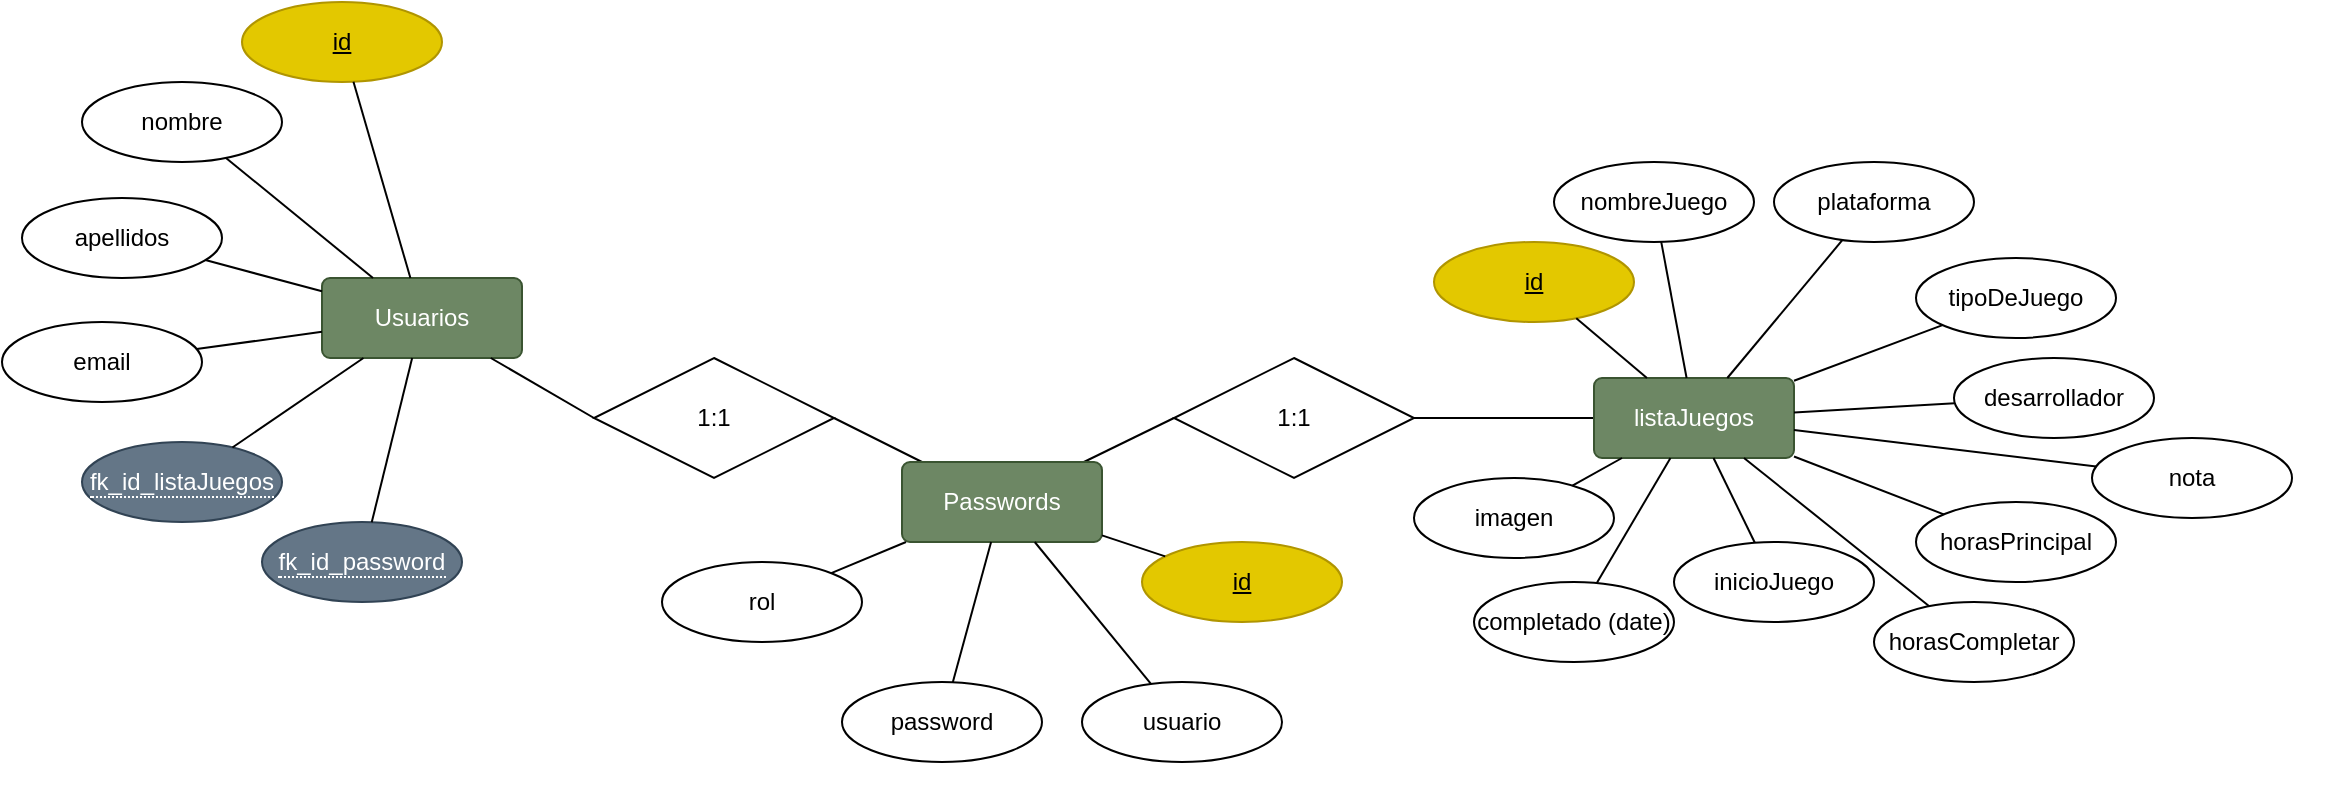 <mxfile version="28.2.5">
  <diagram name="Página-1" id="Dciv3IepEZvfqPG_Sxa0">
    <mxGraphModel dx="1276" dy="720" grid="1" gridSize="10" guides="1" tooltips="1" connect="1" arrows="1" fold="1" page="1" pageScale="1" pageWidth="1169" pageHeight="827" background="none" math="0" shadow="0">
      <root>
        <mxCell id="0" />
        <mxCell id="1" parent="0" />
        <mxCell id="IGqejSheXtMJeTFgpxfy-73" style="edgeStyle=none;shape=connector;rounded=0;orthogonalLoop=1;jettySize=auto;html=1;strokeColor=default;align=center;verticalAlign=middle;fontFamily=Helvetica;fontSize=11;fontColor=default;labelBackgroundColor=default;endArrow=none;endFill=0;exitX=1;exitY=0.5;exitDx=0;exitDy=0;" parent="1" source="IGqejSheXtMJeTFgpxfy-80" target="IGqejSheXtMJeTFgpxfy-36" edge="1">
          <mxGeometry relative="1" as="geometry">
            <mxPoint x="531.962" y="390" as="sourcePoint" />
          </mxGeometry>
        </mxCell>
        <mxCell id="IGqejSheXtMJeTFgpxfy-74" style="edgeStyle=none;shape=connector;rounded=0;orthogonalLoop=1;jettySize=auto;html=1;strokeColor=default;align=center;verticalAlign=middle;fontFamily=Helvetica;fontSize=11;fontColor=default;labelBackgroundColor=default;endArrow=none;endFill=0;exitX=0;exitY=0.5;exitDx=0;exitDy=0;" parent="1" source="_pLjrRpmnwy1iiRRZk7Y-30" target="IGqejSheXtMJeTFgpxfy-36" edge="1">
          <mxGeometry relative="1" as="geometry">
            <mxPoint x="710" y="460" as="sourcePoint" />
          </mxGeometry>
        </mxCell>
        <mxCell id="IGqejSheXtMJeTFgpxfy-75" style="edgeStyle=none;shape=connector;rounded=0;orthogonalLoop=1;jettySize=auto;html=1;strokeColor=default;align=center;verticalAlign=middle;fontFamily=Helvetica;fontSize=11;fontColor=default;labelBackgroundColor=default;endArrow=none;endFill=0;exitX=1;exitY=0.5;exitDx=0;exitDy=0;" parent="1" source="_pLjrRpmnwy1iiRRZk7Y-30" target="IGqejSheXtMJeTFgpxfy-55" edge="1">
          <mxGeometry relative="1" as="geometry">
            <mxPoint x="830" y="420" as="sourcePoint" />
          </mxGeometry>
        </mxCell>
        <mxCell id="_pLjrRpmnwy1iiRRZk7Y-30" value="1:1" style="shape=rhombus;perimeter=rhombusPerimeter;whiteSpace=wrap;html=1;align=center;rotation=0;" parent="1" vertex="1">
          <mxGeometry x="610" y="408" width="120" height="60" as="geometry" />
        </mxCell>
        <mxCell id="IGqejSheXtMJeTFgpxfy-69" value="" style="group" parent="1" vertex="1" connectable="0">
          <mxGeometry x="770" y="258" width="420" height="360" as="geometry" />
        </mxCell>
        <mxCell id="IGqejSheXtMJeTFgpxfy-45" value="nombreJuego" style="ellipse;whiteSpace=wrap;html=1;align=center;" parent="IGqejSheXtMJeTFgpxfy-69" vertex="1">
          <mxGeometry x="30" y="52" width="100" height="40" as="geometry" />
        </mxCell>
        <mxCell id="IGqejSheXtMJeTFgpxfy-46" value="id" style="ellipse;whiteSpace=wrap;html=1;align=center;fontStyle=4;fillColor=#e3c800;fontColor=#000000;strokeColor=light-dark(#B09500, #fbde3c);" parent="IGqejSheXtMJeTFgpxfy-69" vertex="1">
          <mxGeometry x="-30" y="92" width="100" height="40" as="geometry" />
        </mxCell>
        <mxCell id="IGqejSheXtMJeTFgpxfy-47" value="plataforma" style="ellipse;whiteSpace=wrap;html=1;align=center;" parent="IGqejSheXtMJeTFgpxfy-69" vertex="1">
          <mxGeometry x="140" y="52" width="100" height="40" as="geometry" />
        </mxCell>
        <mxCell id="IGqejSheXtMJeTFgpxfy-48" value="tipoDeJuego" style="ellipse;whiteSpace=wrap;html=1;align=center;" parent="IGqejSheXtMJeTFgpxfy-69" vertex="1">
          <mxGeometry x="211" y="100" width="100" height="40" as="geometry" />
        </mxCell>
        <mxCell id="IGqejSheXtMJeTFgpxfy-49" value="desarrollador" style="ellipse;whiteSpace=wrap;html=1;align=center;" parent="IGqejSheXtMJeTFgpxfy-69" vertex="1">
          <mxGeometry x="230" y="150" width="100" height="40" as="geometry" />
        </mxCell>
        <mxCell id="IGqejSheXtMJeTFgpxfy-50" value="horasCompletar" style="ellipse;whiteSpace=wrap;html=1;align=center;" parent="IGqejSheXtMJeTFgpxfy-69" vertex="1">
          <mxGeometry x="190" y="272" width="100" height="40" as="geometry" />
        </mxCell>
        <mxCell id="IGqejSheXtMJeTFgpxfy-51" value="inicioJuego" style="ellipse;whiteSpace=wrap;html=1;align=center;" parent="IGqejSheXtMJeTFgpxfy-69" vertex="1">
          <mxGeometry x="90" y="242" width="100" height="40" as="geometry" />
        </mxCell>
        <mxCell id="IGqejSheXtMJeTFgpxfy-52" value="horasPrincipal" style="ellipse;whiteSpace=wrap;html=1;align=center;" parent="IGqejSheXtMJeTFgpxfy-69" vertex="1">
          <mxGeometry x="211" y="222" width="100" height="40" as="geometry" />
        </mxCell>
        <mxCell id="IGqejSheXtMJeTFgpxfy-53" value="completado (date)" style="ellipse;whiteSpace=wrap;html=1;align=center;" parent="IGqejSheXtMJeTFgpxfy-69" vertex="1">
          <mxGeometry x="-10" y="262" width="100" height="40" as="geometry" />
        </mxCell>
        <mxCell id="IGqejSheXtMJeTFgpxfy-54" value="imagen" style="ellipse;whiteSpace=wrap;html=1;align=center;" parent="IGqejSheXtMJeTFgpxfy-69" vertex="1">
          <mxGeometry x="-40" y="210" width="100" height="40" as="geometry" />
        </mxCell>
        <mxCell id="IGqejSheXtMJeTFgpxfy-55" value="listaJuegos" style="rounded=1;arcSize=10;whiteSpace=wrap;html=1;align=center;fillColor=#6d8764;fontColor=#ffffff;strokeColor=#3A5431;" parent="IGqejSheXtMJeTFgpxfy-69" vertex="1">
          <mxGeometry x="50" y="160" width="100" height="40" as="geometry" />
        </mxCell>
        <mxCell id="IGqejSheXtMJeTFgpxfy-56" value="" style="edgeStyle=none;orthogonalLoop=1;jettySize=auto;html=1;rounded=0;strokeColor=default;align=center;verticalAlign=middle;fontFamily=Helvetica;fontSize=11;fontColor=default;labelBackgroundColor=default;endArrow=none;endFill=0;" parent="IGqejSheXtMJeTFgpxfy-69" source="IGqejSheXtMJeTFgpxfy-46" target="IGqejSheXtMJeTFgpxfy-55" edge="1">
          <mxGeometry width="80" relative="1" as="geometry">
            <mxPoint x="40" y="10" as="sourcePoint" />
            <mxPoint x="120" y="10" as="targetPoint" />
            <Array as="points" />
          </mxGeometry>
        </mxCell>
        <mxCell id="IGqejSheXtMJeTFgpxfy-57" value="" style="edgeStyle=none;orthogonalLoop=1;jettySize=auto;html=1;rounded=0;strokeColor=default;align=center;verticalAlign=middle;fontFamily=Helvetica;fontSize=11;fontColor=default;labelBackgroundColor=default;endArrow=none;endFill=0;" parent="IGqejSheXtMJeTFgpxfy-69" source="IGqejSheXtMJeTFgpxfy-45" target="IGqejSheXtMJeTFgpxfy-55" edge="1">
          <mxGeometry width="80" relative="1" as="geometry">
            <mxPoint x="260" y="-10" as="sourcePoint" />
            <mxPoint x="340" y="-10" as="targetPoint" />
            <Array as="points" />
          </mxGeometry>
        </mxCell>
        <mxCell id="IGqejSheXtMJeTFgpxfy-58" value="" style="edgeStyle=none;orthogonalLoop=1;jettySize=auto;html=1;rounded=0;strokeColor=default;align=center;verticalAlign=middle;fontFamily=Helvetica;fontSize=11;fontColor=default;labelBackgroundColor=default;endArrow=none;endFill=0;" parent="IGqejSheXtMJeTFgpxfy-69" source="IGqejSheXtMJeTFgpxfy-47" target="IGqejSheXtMJeTFgpxfy-55" edge="1">
          <mxGeometry width="80" relative="1" as="geometry">
            <mxPoint x="220" y="90" as="sourcePoint" />
            <mxPoint x="290" y="80" as="targetPoint" />
            <Array as="points" />
          </mxGeometry>
        </mxCell>
        <mxCell id="IGqejSheXtMJeTFgpxfy-59" value="" style="edgeStyle=none;orthogonalLoop=1;jettySize=auto;html=1;rounded=0;strokeColor=default;align=center;verticalAlign=middle;fontFamily=Helvetica;fontSize=11;fontColor=default;labelBackgroundColor=default;endArrow=none;endFill=0;" parent="IGqejSheXtMJeTFgpxfy-69" source="IGqejSheXtMJeTFgpxfy-48" target="IGqejSheXtMJeTFgpxfy-55" edge="1">
          <mxGeometry width="80" relative="1" as="geometry">
            <mxPoint x="370" y="80" as="sourcePoint" />
            <mxPoint x="450" y="80" as="targetPoint" />
            <Array as="points" />
          </mxGeometry>
        </mxCell>
        <mxCell id="IGqejSheXtMJeTFgpxfy-60" value="" style="edgeStyle=none;orthogonalLoop=1;jettySize=auto;html=1;rounded=0;strokeColor=default;align=center;verticalAlign=middle;fontFamily=Helvetica;fontSize=11;fontColor=default;labelBackgroundColor=default;endArrow=none;endFill=0;" parent="IGqejSheXtMJeTFgpxfy-69" source="IGqejSheXtMJeTFgpxfy-49" target="IGqejSheXtMJeTFgpxfy-55" edge="1">
          <mxGeometry width="80" relative="1" as="geometry">
            <mxPoint x="400" y="80" as="sourcePoint" />
            <mxPoint x="480" y="80" as="targetPoint" />
            <Array as="points" />
          </mxGeometry>
        </mxCell>
        <mxCell id="IGqejSheXtMJeTFgpxfy-61" value="" style="edgeStyle=none;orthogonalLoop=1;jettySize=auto;html=1;rounded=0;strokeColor=default;align=center;verticalAlign=middle;fontFamily=Helvetica;fontSize=11;fontColor=default;labelBackgroundColor=default;endArrow=none;endFill=0;" parent="IGqejSheXtMJeTFgpxfy-69" source="IGqejSheXtMJeTFgpxfy-52" target="IGqejSheXtMJeTFgpxfy-55" edge="1">
          <mxGeometry width="80" relative="1" as="geometry">
            <mxPoint x="410" y="100" as="sourcePoint" />
            <mxPoint x="490" y="100" as="targetPoint" />
            <Array as="points" />
          </mxGeometry>
        </mxCell>
        <mxCell id="IGqejSheXtMJeTFgpxfy-64" value="" style="edgeStyle=none;orthogonalLoop=1;jettySize=auto;html=1;rounded=0;strokeColor=default;align=center;verticalAlign=middle;fontFamily=Helvetica;fontSize=11;fontColor=default;labelBackgroundColor=default;endArrow=none;endFill=0;" parent="IGqejSheXtMJeTFgpxfy-69" source="IGqejSheXtMJeTFgpxfy-55" target="IGqejSheXtMJeTFgpxfy-50" edge="1">
          <mxGeometry width="80" relative="1" as="geometry">
            <mxPoint x="110" y="250" as="sourcePoint" />
            <mxPoint x="190" y="250" as="targetPoint" />
            <Array as="points" />
          </mxGeometry>
        </mxCell>
        <mxCell id="IGqejSheXtMJeTFgpxfy-65" value="" style="edgeStyle=none;orthogonalLoop=1;jettySize=auto;html=1;rounded=0;strokeColor=default;align=center;verticalAlign=middle;fontFamily=Helvetica;fontSize=11;fontColor=default;labelBackgroundColor=default;endArrow=none;endFill=0;" parent="IGqejSheXtMJeTFgpxfy-69" source="IGqejSheXtMJeTFgpxfy-55" target="IGqejSheXtMJeTFgpxfy-51" edge="1">
          <mxGeometry width="80" relative="1" as="geometry">
            <mxPoint x="130" y="250" as="sourcePoint" />
            <mxPoint x="210" y="250" as="targetPoint" />
            <Array as="points" />
          </mxGeometry>
        </mxCell>
        <mxCell id="IGqejSheXtMJeTFgpxfy-66" value="" style="edgeStyle=none;orthogonalLoop=1;jettySize=auto;html=1;rounded=0;strokeColor=default;align=center;verticalAlign=middle;fontFamily=Helvetica;fontSize=11;fontColor=default;labelBackgroundColor=default;endArrow=none;endFill=0;" parent="IGqejSheXtMJeTFgpxfy-69" source="IGqejSheXtMJeTFgpxfy-53" target="IGqejSheXtMJeTFgpxfy-55" edge="1">
          <mxGeometry width="80" relative="1" as="geometry">
            <mxPoint x="400" y="300" as="sourcePoint" />
            <mxPoint x="480" y="300" as="targetPoint" />
            <Array as="points" />
          </mxGeometry>
        </mxCell>
        <mxCell id="IGqejSheXtMJeTFgpxfy-68" value="" style="edgeStyle=none;orthogonalLoop=1;jettySize=auto;html=1;rounded=0;strokeColor=default;align=center;verticalAlign=middle;fontFamily=Helvetica;fontSize=11;fontColor=default;labelBackgroundColor=default;endArrow=none;endFill=0;" parent="IGqejSheXtMJeTFgpxfy-69" source="IGqejSheXtMJeTFgpxfy-55" target="IGqejSheXtMJeTFgpxfy-54" edge="1">
          <mxGeometry width="80" relative="1" as="geometry">
            <mxPoint x="30" y="230" as="sourcePoint" />
            <mxPoint x="110" y="230" as="targetPoint" />
            <Array as="points" />
          </mxGeometry>
        </mxCell>
        <mxCell id="VufSK5vmF3w8JiBGqH3P-1" value="nota" style="ellipse;whiteSpace=wrap;html=1;align=center;" parent="IGqejSheXtMJeTFgpxfy-69" vertex="1">
          <mxGeometry x="299" y="190" width="100" height="40" as="geometry" />
        </mxCell>
        <mxCell id="VufSK5vmF3w8JiBGqH3P-2" value="" style="edgeStyle=none;orthogonalLoop=1;jettySize=auto;html=1;rounded=0;endArrow=none;endFill=0;" parent="IGqejSheXtMJeTFgpxfy-69" source="IGqejSheXtMJeTFgpxfy-55" target="VufSK5vmF3w8JiBGqH3P-1" edge="1">
          <mxGeometry width="80" relative="1" as="geometry">
            <mxPoint x="-244" y="50" as="sourcePoint" />
            <mxPoint x="-164" y="50" as="targetPoint" />
            <Array as="points" />
          </mxGeometry>
        </mxCell>
        <mxCell id="IGqejSheXtMJeTFgpxfy-70" value="g" style="group" parent="1" vertex="1" connectable="0">
          <mxGeometry x="24" y="230" width="260" height="300" as="geometry" />
        </mxCell>
        <mxCell id="IGqejSheXtMJeTFgpxfy-1" value="Usuarios" style="rounded=1;arcSize=10;whiteSpace=wrap;html=1;align=center;fillColor=#6d8764;fontColor=#ffffff;strokeColor=#3A5431;" parent="IGqejSheXtMJeTFgpxfy-70" vertex="1">
          <mxGeometry x="160" y="138" width="100" height="40" as="geometry" />
        </mxCell>
        <mxCell id="IGqejSheXtMJeTFgpxfy-13" value="nombre" style="ellipse;whiteSpace=wrap;html=1;align=center;" parent="IGqejSheXtMJeTFgpxfy-70" vertex="1">
          <mxGeometry x="40" y="40" width="100" height="40" as="geometry" />
        </mxCell>
        <mxCell id="IGqejSheXtMJeTFgpxfy-14" value="id" style="ellipse;whiteSpace=wrap;html=1;align=center;fontStyle=4;fillColor=#e3c800;fontColor=#000000;strokeColor=light-dark(#B09500, #fbde3c);" parent="IGqejSheXtMJeTFgpxfy-70" vertex="1">
          <mxGeometry x="120" width="100" height="40" as="geometry" />
        </mxCell>
        <mxCell id="IGqejSheXtMJeTFgpxfy-15" value="apellidos" style="ellipse;whiteSpace=wrap;html=1;align=center;" parent="IGqejSheXtMJeTFgpxfy-70" vertex="1">
          <mxGeometry x="10" y="98" width="100" height="40" as="geometry" />
        </mxCell>
        <mxCell id="IGqejSheXtMJeTFgpxfy-16" value="email" style="ellipse;whiteSpace=wrap;html=1;align=center;" parent="IGqejSheXtMJeTFgpxfy-70" vertex="1">
          <mxGeometry y="160" width="100" height="40" as="geometry" />
        </mxCell>
        <mxCell id="IGqejSheXtMJeTFgpxfy-17" value="&lt;span style=&quot;border-bottom: 1px dotted&quot;&gt;fk_id_password&lt;/span&gt;" style="ellipse;whiteSpace=wrap;html=1;align=center;fillColor=#647687;fontColor=#ffffff;strokeColor=#314354;" parent="IGqejSheXtMJeTFgpxfy-70" vertex="1">
          <mxGeometry x="130" y="260" width="100" height="40" as="geometry" />
        </mxCell>
        <mxCell id="IGqejSheXtMJeTFgpxfy-18" value="&lt;span style=&quot;border-bottom: 1px dotted&quot;&gt;fk_id_listaJuegos&lt;/span&gt;" style="ellipse;whiteSpace=wrap;html=1;align=center;fillColor=#647687;fontColor=#ffffff;strokeColor=#314354;" parent="IGqejSheXtMJeTFgpxfy-70" vertex="1">
          <mxGeometry x="40" y="220" width="100" height="40" as="geometry" />
        </mxCell>
        <mxCell id="IGqejSheXtMJeTFgpxfy-30" value="" style="edgeStyle=none;orthogonalLoop=1;jettySize=auto;html=1;rounded=0;strokeColor=default;align=center;verticalAlign=middle;fontFamily=Helvetica;fontSize=11;fontColor=default;labelBackgroundColor=default;endArrow=none;endFill=0;" parent="IGqejSheXtMJeTFgpxfy-70" source="IGqejSheXtMJeTFgpxfy-14" target="IGqejSheXtMJeTFgpxfy-1" edge="1">
          <mxGeometry width="80" relative="1" as="geometry">
            <mxPoint x="240" y="80" as="sourcePoint" />
            <mxPoint x="320" y="80" as="targetPoint" />
            <Array as="points" />
          </mxGeometry>
        </mxCell>
        <mxCell id="IGqejSheXtMJeTFgpxfy-31" value="" style="edgeStyle=none;orthogonalLoop=1;jettySize=auto;html=1;rounded=0;strokeColor=default;align=center;verticalAlign=middle;fontFamily=Helvetica;fontSize=11;fontColor=default;labelBackgroundColor=default;endArrow=none;endFill=0;" parent="IGqejSheXtMJeTFgpxfy-70" source="IGqejSheXtMJeTFgpxfy-13" target="IGqejSheXtMJeTFgpxfy-1" edge="1">
          <mxGeometry width="80" relative="1" as="geometry">
            <mxPoint x="240" y="120" as="sourcePoint" />
            <mxPoint x="320" y="120" as="targetPoint" />
            <Array as="points" />
          </mxGeometry>
        </mxCell>
        <mxCell id="IGqejSheXtMJeTFgpxfy-32" value="" style="edgeStyle=none;orthogonalLoop=1;jettySize=auto;html=1;rounded=0;strokeColor=default;align=center;verticalAlign=middle;fontFamily=Helvetica;fontSize=11;fontColor=default;labelBackgroundColor=default;endArrow=none;endFill=0;" parent="IGqejSheXtMJeTFgpxfy-70" source="IGqejSheXtMJeTFgpxfy-15" target="IGqejSheXtMJeTFgpxfy-1" edge="1">
          <mxGeometry width="80" relative="1" as="geometry">
            <mxPoint x="290" y="140" as="sourcePoint" />
            <mxPoint x="370" y="140" as="targetPoint" />
            <Array as="points" />
          </mxGeometry>
        </mxCell>
        <mxCell id="IGqejSheXtMJeTFgpxfy-33" value="" style="edgeStyle=none;orthogonalLoop=1;jettySize=auto;html=1;rounded=0;strokeColor=default;align=center;verticalAlign=middle;fontFamily=Helvetica;fontSize=11;fontColor=default;labelBackgroundColor=default;endArrow=none;endFill=0;" parent="IGqejSheXtMJeTFgpxfy-70" source="IGqejSheXtMJeTFgpxfy-17" target="IGqejSheXtMJeTFgpxfy-1" edge="1">
          <mxGeometry width="80" relative="1" as="geometry">
            <mxPoint x="240" y="210" as="sourcePoint" />
            <mxPoint x="223" y="175" as="targetPoint" />
            <Array as="points" />
          </mxGeometry>
        </mxCell>
        <mxCell id="IGqejSheXtMJeTFgpxfy-34" value="" style="edgeStyle=none;orthogonalLoop=1;jettySize=auto;html=1;rounded=0;strokeColor=default;align=center;verticalAlign=middle;fontFamily=Helvetica;fontSize=11;fontColor=default;labelBackgroundColor=default;endArrow=none;endFill=0;" parent="IGqejSheXtMJeTFgpxfy-70" source="IGqejSheXtMJeTFgpxfy-18" target="IGqejSheXtMJeTFgpxfy-1" edge="1">
          <mxGeometry width="80" relative="1" as="geometry">
            <mxPoint x="260" y="210" as="sourcePoint" />
            <mxPoint x="340" y="210" as="targetPoint" />
            <Array as="points" />
          </mxGeometry>
        </mxCell>
        <mxCell id="IGqejSheXtMJeTFgpxfy-35" value="" style="edgeStyle=none;orthogonalLoop=1;jettySize=auto;html=1;rounded=0;strokeColor=default;align=center;verticalAlign=middle;fontFamily=Helvetica;fontSize=11;fontColor=default;labelBackgroundColor=default;endArrow=none;endFill=0;" parent="IGqejSheXtMJeTFgpxfy-70" source="IGqejSheXtMJeTFgpxfy-16" target="IGqejSheXtMJeTFgpxfy-1" edge="1">
          <mxGeometry width="80" relative="1" as="geometry">
            <mxPoint x="260" y="210" as="sourcePoint" />
            <mxPoint x="340" y="210" as="targetPoint" />
            <Array as="points" />
          </mxGeometry>
        </mxCell>
        <mxCell id="IGqejSheXtMJeTFgpxfy-71" value="" style="group" parent="1" vertex="1" connectable="0">
          <mxGeometry x="384" y="460" width="330" height="162" as="geometry" />
        </mxCell>
        <mxCell id="IGqejSheXtMJeTFgpxfy-81" style="edgeStyle=none;shape=connector;rounded=0;orthogonalLoop=1;jettySize=auto;html=1;exitX=0.5;exitY=1;exitDx=0;exitDy=0;strokeColor=default;align=center;verticalAlign=middle;fontFamily=Helvetica;fontSize=11;fontColor=default;labelBackgroundColor=default;endArrow=none;endFill=0;" parent="IGqejSheXtMJeTFgpxfy-71" source="IGqejSheXtMJeTFgpxfy-36" edge="1">
          <mxGeometry relative="1" as="geometry">
            <mxPoint x="104" y="40" as="targetPoint" />
          </mxGeometry>
        </mxCell>
        <mxCell id="IGqejSheXtMJeTFgpxfy-36" value="Passwords" style="rounded=1;arcSize=10;whiteSpace=wrap;html=1;align=center;fillColor=#6d8764;fontColor=#ffffff;strokeColor=#3A5431;" parent="IGqejSheXtMJeTFgpxfy-71" vertex="1">
          <mxGeometry x="90" width="100" height="40" as="geometry" />
        </mxCell>
        <mxCell id="IGqejSheXtMJeTFgpxfy-37" value="id" style="ellipse;whiteSpace=wrap;html=1;align=center;fontStyle=4;fillColor=#e3c800;fontColor=#000000;strokeColor=light-dark(#B09500, #fbde3c);" parent="IGqejSheXtMJeTFgpxfy-71" vertex="1">
          <mxGeometry x="210" y="40" width="100" height="40" as="geometry" />
        </mxCell>
        <mxCell id="IGqejSheXtMJeTFgpxfy-38" value="usuario" style="ellipse;whiteSpace=wrap;html=1;align=center;" parent="IGqejSheXtMJeTFgpxfy-71" vertex="1">
          <mxGeometry x="180" y="110" width="100" height="40" as="geometry" />
        </mxCell>
        <mxCell id="IGqejSheXtMJeTFgpxfy-39" value="password" style="ellipse;whiteSpace=wrap;html=1;align=center;" parent="IGqejSheXtMJeTFgpxfy-71" vertex="1">
          <mxGeometry x="60" y="110" width="100" height="40" as="geometry" />
        </mxCell>
        <mxCell id="IGqejSheXtMJeTFgpxfy-40" value="rol" style="ellipse;whiteSpace=wrap;html=1;align=center;" parent="IGqejSheXtMJeTFgpxfy-71" vertex="1">
          <mxGeometry x="-30" y="50" width="100" height="40" as="geometry" />
        </mxCell>
        <mxCell id="IGqejSheXtMJeTFgpxfy-41" value="" style="edgeStyle=none;orthogonalLoop=1;jettySize=auto;html=1;rounded=0;strokeColor=default;align=center;verticalAlign=middle;fontFamily=Helvetica;fontSize=11;fontColor=default;labelBackgroundColor=default;endArrow=none;endFill=0;" parent="IGqejSheXtMJeTFgpxfy-71" source="IGqejSheXtMJeTFgpxfy-36" target="IGqejSheXtMJeTFgpxfy-37" edge="1">
          <mxGeometry width="80" relative="1" as="geometry">
            <mxPoint x="260" y="-128" as="sourcePoint" />
            <mxPoint x="340" y="-128" as="targetPoint" />
            <Array as="points" />
          </mxGeometry>
        </mxCell>
        <mxCell id="IGqejSheXtMJeTFgpxfy-42" value="" style="edgeStyle=none;orthogonalLoop=1;jettySize=auto;html=1;rounded=0;strokeColor=default;align=center;verticalAlign=middle;fontFamily=Helvetica;fontSize=11;fontColor=default;labelBackgroundColor=default;endArrow=none;endFill=0;" parent="IGqejSheXtMJeTFgpxfy-71" source="IGqejSheXtMJeTFgpxfy-38" target="IGqejSheXtMJeTFgpxfy-36" edge="1">
          <mxGeometry width="80" relative="1" as="geometry">
            <mxPoint x="330" y="-108" as="sourcePoint" />
            <mxPoint x="410" y="-108" as="targetPoint" />
            <Array as="points" />
          </mxGeometry>
        </mxCell>
        <mxCell id="IGqejSheXtMJeTFgpxfy-43" value="" style="edgeStyle=none;orthogonalLoop=1;jettySize=auto;html=1;rounded=0;strokeColor=default;align=center;verticalAlign=middle;fontFamily=Helvetica;fontSize=11;fontColor=default;labelBackgroundColor=default;endArrow=none;endFill=0;" parent="IGqejSheXtMJeTFgpxfy-71" source="IGqejSheXtMJeTFgpxfy-39" target="IGqejSheXtMJeTFgpxfy-36" edge="1">
          <mxGeometry width="80" relative="1" as="geometry">
            <mxPoint x="400" y="-68" as="sourcePoint" />
            <mxPoint x="480" y="-68" as="targetPoint" />
            <Array as="points" />
          </mxGeometry>
        </mxCell>
        <mxCell id="IGqejSheXtMJeTFgpxfy-44" value="" style="edgeStyle=none;orthogonalLoop=1;jettySize=auto;html=1;rounded=0;strokeColor=default;align=center;verticalAlign=middle;fontFamily=Helvetica;fontSize=11;fontColor=default;labelBackgroundColor=default;endArrow=none;endFill=0;" parent="IGqejSheXtMJeTFgpxfy-71" source="IGqejSheXtMJeTFgpxfy-40" target="IGqejSheXtMJeTFgpxfy-36" edge="1">
          <mxGeometry width="80" relative="1" as="geometry">
            <mxPoint x="340" y="-78" as="sourcePoint" />
            <mxPoint x="420" y="-78" as="targetPoint" />
            <Array as="points" />
          </mxGeometry>
        </mxCell>
        <mxCell id="IGqejSheXtMJeTFgpxfy-72" style="edgeStyle=none;shape=connector;rounded=0;orthogonalLoop=1;jettySize=auto;html=1;strokeColor=default;align=center;verticalAlign=middle;fontFamily=Helvetica;fontSize=11;fontColor=default;labelBackgroundColor=default;endArrow=none;endFill=0;entryX=0;entryY=0.5;entryDx=0;entryDy=0;" parent="1" source="IGqejSheXtMJeTFgpxfy-1" target="IGqejSheXtMJeTFgpxfy-80" edge="1">
          <mxGeometry relative="1" as="geometry">
            <mxPoint x="428.038" y="330" as="targetPoint" />
          </mxGeometry>
        </mxCell>
        <mxCell id="IGqejSheXtMJeTFgpxfy-80" value="1:1" style="shape=rhombus;perimeter=rhombusPerimeter;whiteSpace=wrap;html=1;align=center;rotation=0;" parent="1" vertex="1">
          <mxGeometry x="320" y="408" width="120" height="60" as="geometry" />
        </mxCell>
      </root>
    </mxGraphModel>
  </diagram>
</mxfile>
